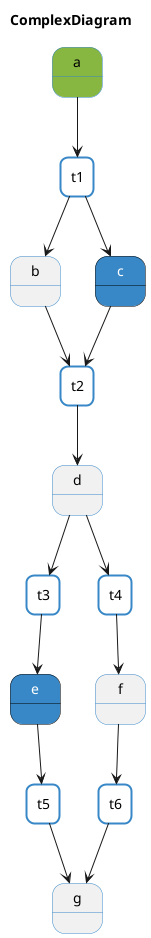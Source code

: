 @startuml
allow_mixing
title ComplexDiagram
skinparam titleBorderRoundCorner 15
skinparam titleBorderThickness 2
skinparam state {
    BackgroundColor<<initial>> #87b741
    BackgroundColor<<marked>> #3887C6
    BorderColor #3887C6
    BorderColor<<marked>> Black
    FontColor<<marked>> White
}
skinparam agent {
    BackgroundColor #ffffff
    BorderColor #3887C6
}
state a <<initial>>
state b
state c <<marked>>
state d
state e <<marked>>
state f
state g
agent t1
agent t2
agent t3
agent t4
agent t5
agent t6
a --> t1
t1 --> b
t1 --> c
b --> t2
t2 --> d
c --> t2
d --> t3
t3 --> e
d --> t4
t4 --> f
e --> t5
t5 --> g
f --> t6
t6 --> g
@enduml
